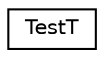 digraph "Graphical Class Hierarchy"
{
  edge [fontname="Helvetica",fontsize="10",labelfontname="Helvetica",labelfontsize="10"];
  node [fontname="Helvetica",fontsize="10",shape=record];
  rankdir="LR";
  Node0 [label="TestT",height=0.2,width=0.4,color="black", fillcolor="white", style="filled",URL="$struct_test_t.html"];
}
